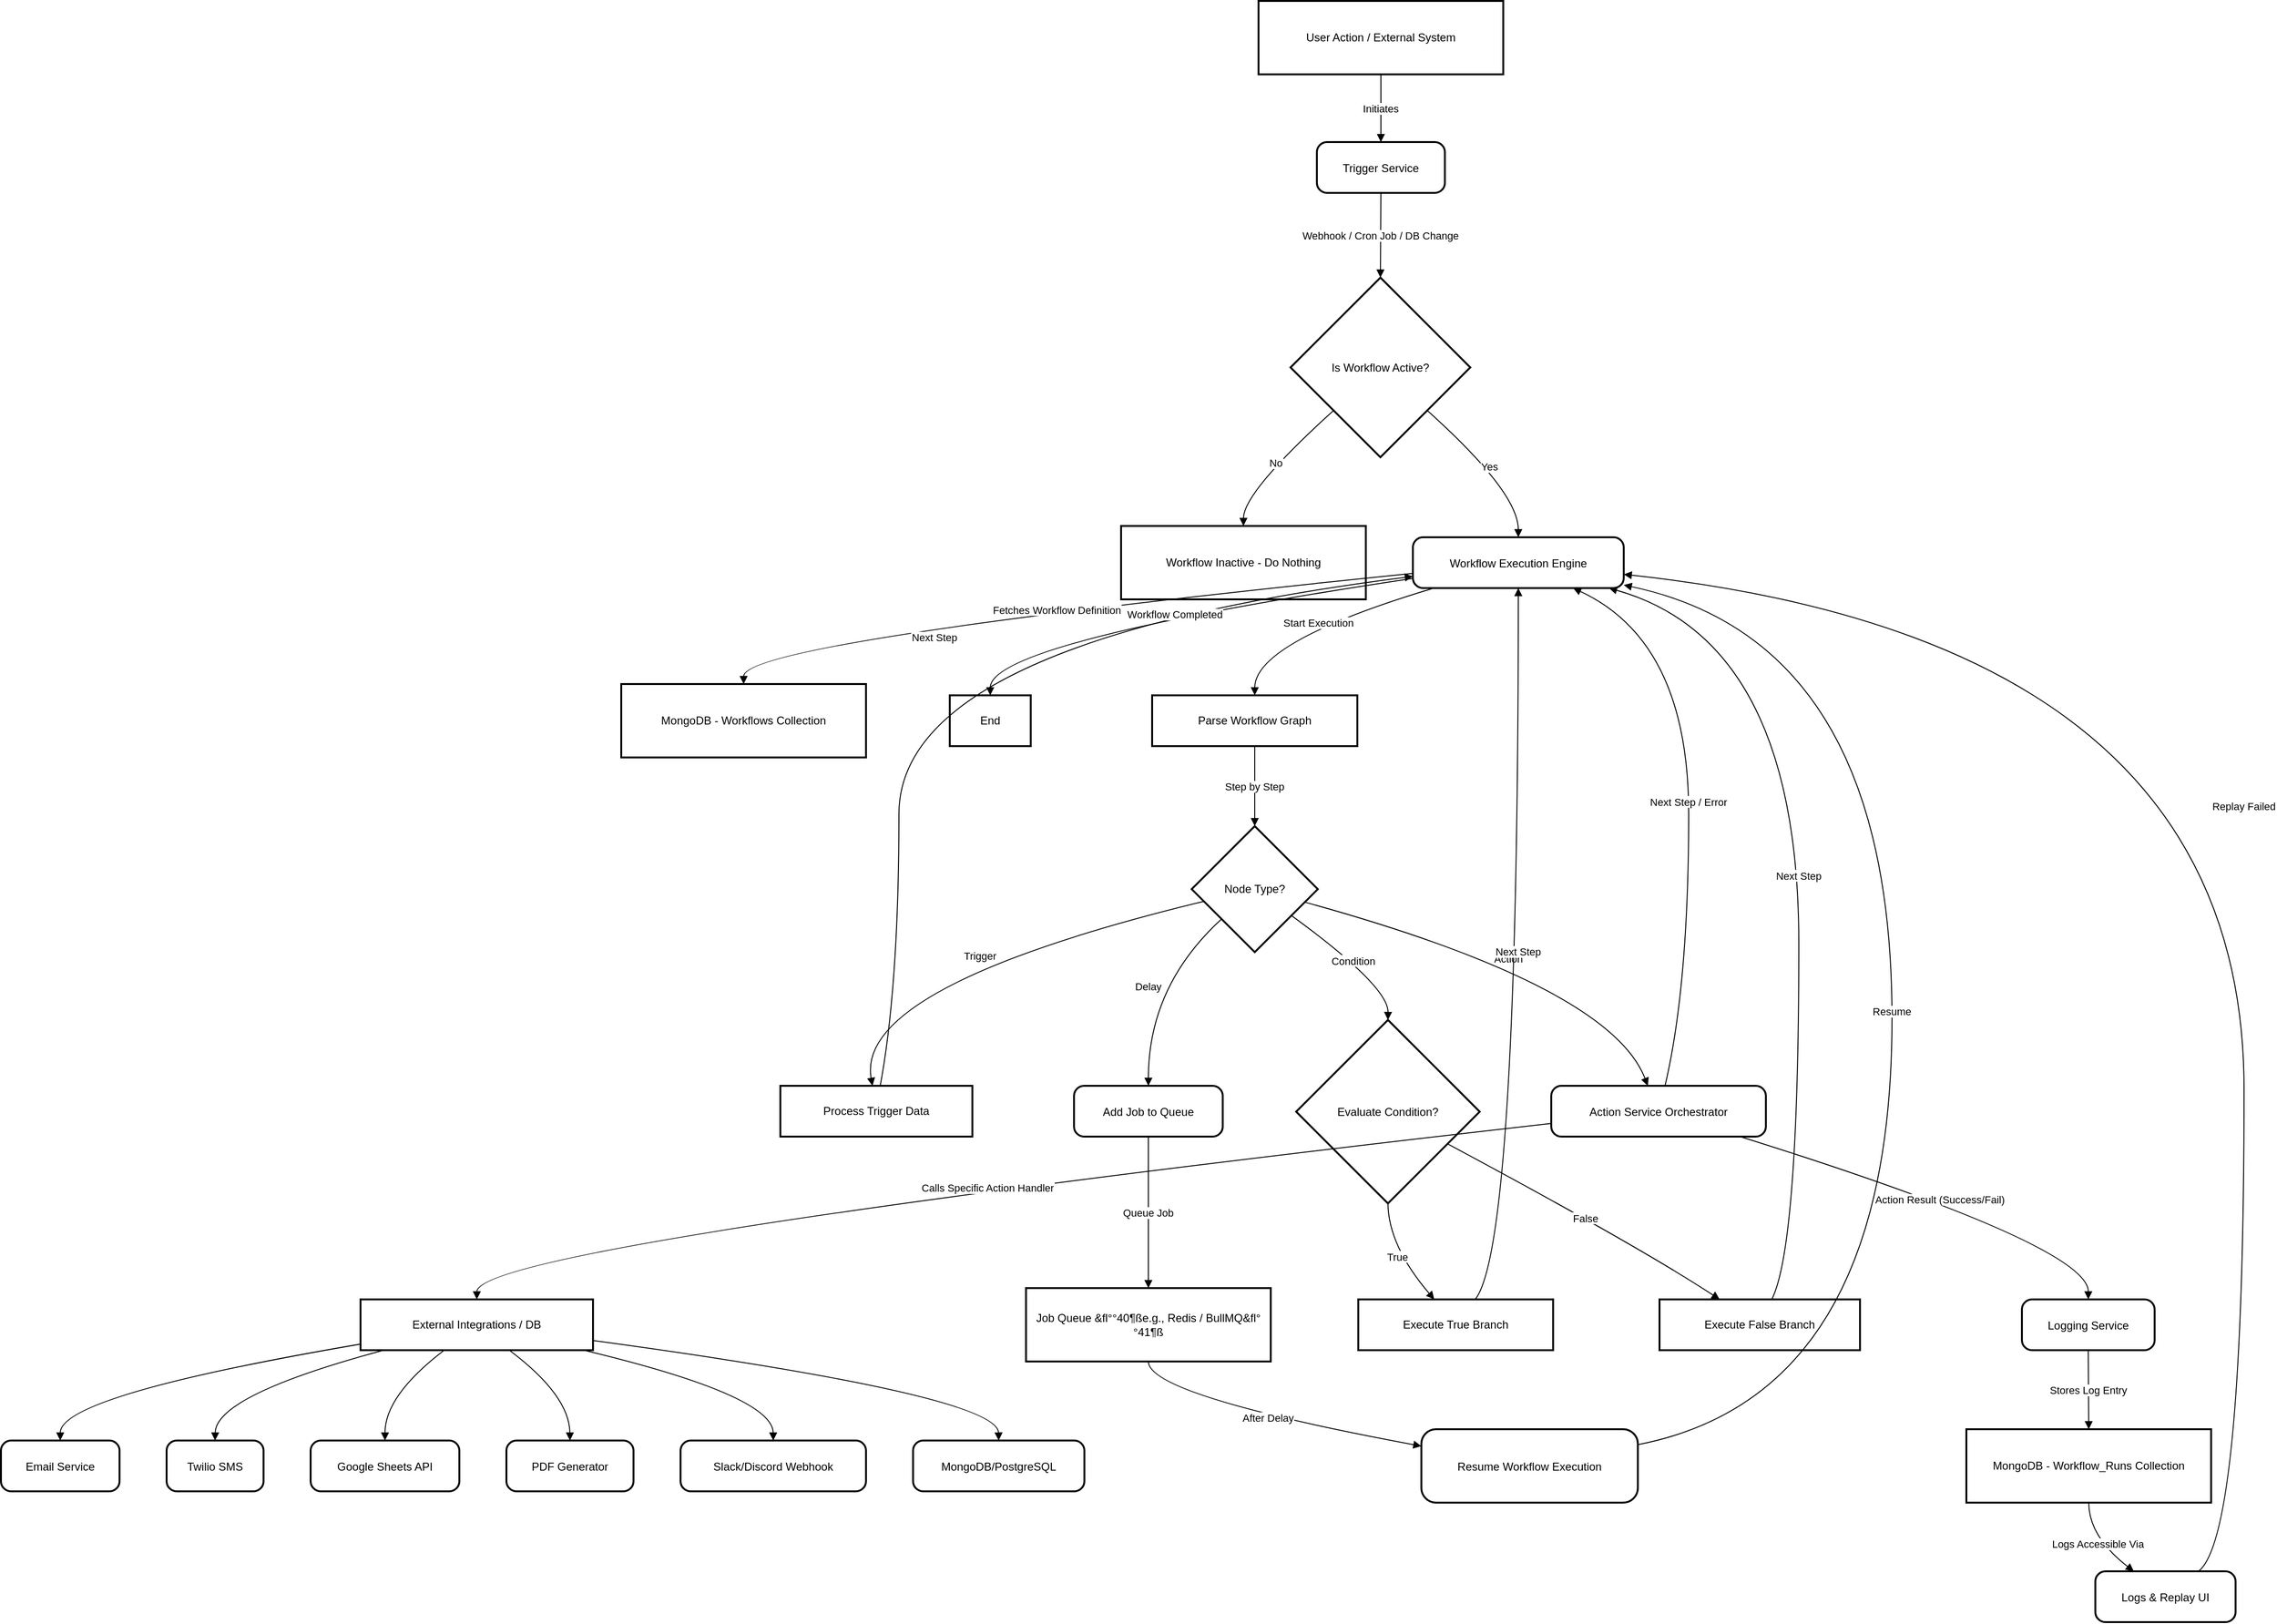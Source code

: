<mxfile version="27.1.6">
  <diagram name="Page-1" id="bHbRlKhIlsj43oE-1NWw">
    <mxGraphModel dx="2977" dy="1506" grid="1" gridSize="10" guides="1" tooltips="1" connect="1" arrows="1" fold="1" page="1" pageScale="1" pageWidth="850" pageHeight="1100" math="0" shadow="0">
      <root>
        <mxCell id="0" />
        <mxCell id="1" parent="0" />
        <mxCell id="c_TrtUdeXuc_WIpKE6Xa-2" value="User Action / External System" style="whiteSpace=wrap;strokeWidth=2;" vertex="1" parent="1">
          <mxGeometry x="1356" y="160" width="260" height="78" as="geometry" />
        </mxCell>
        <mxCell id="c_TrtUdeXuc_WIpKE6Xa-3" value="Trigger Service" style="rounded=1;arcSize=20;strokeWidth=2" vertex="1" parent="1">
          <mxGeometry x="1418" y="310" width="136" height="54" as="geometry" />
        </mxCell>
        <mxCell id="c_TrtUdeXuc_WIpKE6Xa-4" value="Is Workflow Active?" style="rhombus;strokeWidth=2;whiteSpace=wrap;" vertex="1" parent="1">
          <mxGeometry x="1390" y="454" width="191" height="191" as="geometry" />
        </mxCell>
        <mxCell id="c_TrtUdeXuc_WIpKE6Xa-5" value="Workflow Inactive - Do Nothing" style="whiteSpace=wrap;strokeWidth=2;" vertex="1" parent="1">
          <mxGeometry x="1210" y="718" width="260" height="78" as="geometry" />
        </mxCell>
        <mxCell id="c_TrtUdeXuc_WIpKE6Xa-6" value="Workflow Execution Engine" style="rounded=1;arcSize=20;strokeWidth=2" vertex="1" parent="1">
          <mxGeometry x="1520" y="730" width="224" height="54" as="geometry" />
        </mxCell>
        <mxCell id="c_TrtUdeXuc_WIpKE6Xa-7" value="MongoDB - Workflows Collection" style="whiteSpace=wrap;strokeWidth=2;" vertex="1" parent="1">
          <mxGeometry x="679" y="886" width="260" height="78" as="geometry" />
        </mxCell>
        <mxCell id="c_TrtUdeXuc_WIpKE6Xa-8" value="Parse Workflow Graph" style="whiteSpace=wrap;strokeWidth=2;" vertex="1" parent="1">
          <mxGeometry x="1243" y="898" width="218" height="54" as="geometry" />
        </mxCell>
        <mxCell id="c_TrtUdeXuc_WIpKE6Xa-9" value="Node Type?" style="rhombus;strokeWidth=2;whiteSpace=wrap;" vertex="1" parent="1">
          <mxGeometry x="1285" y="1037" width="134" height="134" as="geometry" />
        </mxCell>
        <mxCell id="c_TrtUdeXuc_WIpKE6Xa-10" value="Process Trigger Data" style="whiteSpace=wrap;strokeWidth=2;" vertex="1" parent="1">
          <mxGeometry x="848" y="1313" width="204" height="54" as="geometry" />
        </mxCell>
        <mxCell id="c_TrtUdeXuc_WIpKE6Xa-11" value="Action Service Orchestrator" style="rounded=1;arcSize=20;strokeWidth=2" vertex="1" parent="1">
          <mxGeometry x="1667" y="1313" width="228" height="54" as="geometry" />
        </mxCell>
        <mxCell id="c_TrtUdeXuc_WIpKE6Xa-12" value="External Integrations / DB" style="whiteSpace=wrap;strokeWidth=2;" vertex="1" parent="1">
          <mxGeometry x="402" y="1540" width="247" height="54" as="geometry" />
        </mxCell>
        <mxCell id="c_TrtUdeXuc_WIpKE6Xa-13" value="Email Service" style="rounded=1;arcSize=20;strokeWidth=2" vertex="1" parent="1">
          <mxGeometry x="20" y="1690" width="126" height="54" as="geometry" />
        </mxCell>
        <mxCell id="c_TrtUdeXuc_WIpKE6Xa-14" value="Twilio SMS" style="rounded=1;arcSize=20;strokeWidth=2" vertex="1" parent="1">
          <mxGeometry x="196" y="1690" width="103" height="54" as="geometry" />
        </mxCell>
        <mxCell id="c_TrtUdeXuc_WIpKE6Xa-15" value="Google Sheets API" style="rounded=1;arcSize=20;strokeWidth=2" vertex="1" parent="1">
          <mxGeometry x="349" y="1690" width="158" height="54" as="geometry" />
        </mxCell>
        <mxCell id="c_TrtUdeXuc_WIpKE6Xa-16" value="PDF Generator" style="rounded=1;arcSize=20;strokeWidth=2" vertex="1" parent="1">
          <mxGeometry x="557" y="1690" width="135" height="54" as="geometry" />
        </mxCell>
        <mxCell id="c_TrtUdeXuc_WIpKE6Xa-17" value="Slack/Discord Webhook" style="rounded=1;arcSize=20;strokeWidth=2" vertex="1" parent="1">
          <mxGeometry x="742" y="1690" width="197" height="54" as="geometry" />
        </mxCell>
        <mxCell id="c_TrtUdeXuc_WIpKE6Xa-18" value="MongoDB/PostgreSQL" style="rounded=1;arcSize=20;strokeWidth=2" vertex="1" parent="1">
          <mxGeometry x="989" y="1690" width="182" height="54" as="geometry" />
        </mxCell>
        <mxCell id="c_TrtUdeXuc_WIpKE6Xa-19" value="Logging Service" style="rounded=1;arcSize=20;strokeWidth=2" vertex="1" parent="1">
          <mxGeometry x="2167" y="1540" width="141" height="54" as="geometry" />
        </mxCell>
        <mxCell id="c_TrtUdeXuc_WIpKE6Xa-20" value="Evaluate Condition?" style="rhombus;strokeWidth=2;whiteSpace=wrap;" vertex="1" parent="1">
          <mxGeometry x="1396" y="1243" width="195" height="195" as="geometry" />
        </mxCell>
        <mxCell id="c_TrtUdeXuc_WIpKE6Xa-21" value="Execute True Branch" style="whiteSpace=wrap;strokeWidth=2;" vertex="1" parent="1">
          <mxGeometry x="1462" y="1540" width="207" height="54" as="geometry" />
        </mxCell>
        <mxCell id="c_TrtUdeXuc_WIpKE6Xa-22" value="Execute False Branch" style="whiteSpace=wrap;strokeWidth=2;" vertex="1" parent="1">
          <mxGeometry x="1782" y="1540" width="213" height="54" as="geometry" />
        </mxCell>
        <mxCell id="c_TrtUdeXuc_WIpKE6Xa-23" value="Add Job to Queue" style="rounded=1;arcSize=20;strokeWidth=2" vertex="1" parent="1">
          <mxGeometry x="1160" y="1313" width="158" height="54" as="geometry" />
        </mxCell>
        <mxCell id="c_TrtUdeXuc_WIpKE6Xa-24" value="Job Queue &amp;ﬂ°°40¶ße.g., Redis / BullMQ&amp;ﬂ°°41¶ß" style="whiteSpace=wrap;strokeWidth=2;" vertex="1" parent="1">
          <mxGeometry x="1109" y="1528" width="260" height="78" as="geometry" />
        </mxCell>
        <mxCell id="c_TrtUdeXuc_WIpKE6Xa-25" value="Resume Workflow Execution" style="rounded=1;arcSize=20;strokeWidth=2" vertex="1" parent="1">
          <mxGeometry x="1529" y="1678" width="230" height="78" as="geometry" />
        </mxCell>
        <mxCell id="c_TrtUdeXuc_WIpKE6Xa-26" value="MongoDB - Workflow_Runs Collection" style="whiteSpace=wrap;strokeWidth=2;" vertex="1" parent="1">
          <mxGeometry x="2108" y="1678" width="260" height="78" as="geometry" />
        </mxCell>
        <mxCell id="c_TrtUdeXuc_WIpKE6Xa-27" value="Logs &amp; Replay UI" style="rounded=1;arcSize=20;strokeWidth=2" vertex="1" parent="1">
          <mxGeometry x="2245" y="1829" width="149" height="54" as="geometry" />
        </mxCell>
        <mxCell id="c_TrtUdeXuc_WIpKE6Xa-28" value="End" style="whiteSpace=wrap;strokeWidth=2;" vertex="1" parent="1">
          <mxGeometry x="1028" y="898" width="86" height="54" as="geometry" />
        </mxCell>
        <mxCell id="c_TrtUdeXuc_WIpKE6Xa-29" value="Initiates" style="curved=1;startArrow=none;endArrow=block;exitX=0.5;exitY=1;entryX=0.5;entryY=0.01;rounded=0;" edge="1" parent="1" source="c_TrtUdeXuc_WIpKE6Xa-2" target="c_TrtUdeXuc_WIpKE6Xa-3">
          <mxGeometry relative="1" as="geometry">
            <Array as="points" />
          </mxGeometry>
        </mxCell>
        <mxCell id="c_TrtUdeXuc_WIpKE6Xa-30" value="Webhook / Cron Job / DB Change" style="curved=1;startArrow=none;endArrow=block;exitX=0.5;exitY=1.01;entryX=0.5;entryY=0;rounded=0;" edge="1" parent="1" source="c_TrtUdeXuc_WIpKE6Xa-3" target="c_TrtUdeXuc_WIpKE6Xa-4">
          <mxGeometry relative="1" as="geometry">
            <Array as="points" />
          </mxGeometry>
        </mxCell>
        <mxCell id="c_TrtUdeXuc_WIpKE6Xa-31" value="No" style="curved=1;startArrow=none;endArrow=block;exitX=0;exitY=0.96;entryX=0.5;entryY=0;rounded=0;" edge="1" parent="1" source="c_TrtUdeXuc_WIpKE6Xa-4" target="c_TrtUdeXuc_WIpKE6Xa-5">
          <mxGeometry relative="1" as="geometry">
            <Array as="points">
              <mxPoint x="1340" y="682" />
            </Array>
          </mxGeometry>
        </mxCell>
        <mxCell id="c_TrtUdeXuc_WIpKE6Xa-32" value="Yes" style="curved=1;startArrow=none;endArrow=block;exitX=1;exitY=0.96;entryX=0.5;entryY=0;rounded=0;" edge="1" parent="1" source="c_TrtUdeXuc_WIpKE6Xa-4" target="c_TrtUdeXuc_WIpKE6Xa-6">
          <mxGeometry relative="1" as="geometry">
            <Array as="points">
              <mxPoint x="1632" y="682" />
            </Array>
          </mxGeometry>
        </mxCell>
        <mxCell id="c_TrtUdeXuc_WIpKE6Xa-33" value="Fetches Workflow Definition" style="curved=1;startArrow=none;endArrow=block;exitX=0;exitY=0.71;entryX=0.5;entryY=0;rounded=0;" edge="1" parent="1" source="c_TrtUdeXuc_WIpKE6Xa-6" target="c_TrtUdeXuc_WIpKE6Xa-7">
          <mxGeometry relative="1" as="geometry">
            <Array as="points">
              <mxPoint x="809" y="841" />
            </Array>
          </mxGeometry>
        </mxCell>
        <mxCell id="c_TrtUdeXuc_WIpKE6Xa-34" value="Start Execution" style="curved=1;startArrow=none;endArrow=block;exitX=0.1;exitY=1;entryX=0.5;entryY=0;rounded=0;" edge="1" parent="1" source="c_TrtUdeXuc_WIpKE6Xa-6" target="c_TrtUdeXuc_WIpKE6Xa-8">
          <mxGeometry relative="1" as="geometry">
            <Array as="points">
              <mxPoint x="1352" y="841" />
            </Array>
          </mxGeometry>
        </mxCell>
        <mxCell id="c_TrtUdeXuc_WIpKE6Xa-35" value="Step by Step" style="curved=1;startArrow=none;endArrow=block;exitX=0.5;exitY=1;entryX=0.5;entryY=0;rounded=0;" edge="1" parent="1" source="c_TrtUdeXuc_WIpKE6Xa-8" target="c_TrtUdeXuc_WIpKE6Xa-9">
          <mxGeometry relative="1" as="geometry">
            <Array as="points" />
          </mxGeometry>
        </mxCell>
        <mxCell id="c_TrtUdeXuc_WIpKE6Xa-36" value="Trigger" style="curved=1;startArrow=none;endArrow=block;exitX=0;exitY=0.62;entryX=0.48;entryY=0;rounded=0;" edge="1" parent="1" source="c_TrtUdeXuc_WIpKE6Xa-9" target="c_TrtUdeXuc_WIpKE6Xa-10">
          <mxGeometry relative="1" as="geometry">
            <Array as="points">
              <mxPoint x="927" y="1207" />
            </Array>
          </mxGeometry>
        </mxCell>
        <mxCell id="c_TrtUdeXuc_WIpKE6Xa-37" value="Next Step" style="curved=1;startArrow=none;endArrow=block;exitX=0.52;exitY=0;entryX=0;entryY=0.77;rounded=0;" edge="1" parent="1" source="c_TrtUdeXuc_WIpKE6Xa-10" target="c_TrtUdeXuc_WIpKE6Xa-6">
          <mxGeometry relative="1" as="geometry">
            <Array as="points">
              <mxPoint x="974" y="1207" />
              <mxPoint x="974" y="841" />
            </Array>
          </mxGeometry>
        </mxCell>
        <mxCell id="c_TrtUdeXuc_WIpKE6Xa-38" value="Action" style="curved=1;startArrow=none;endArrow=block;exitX=1;exitY=0.63;entryX=0.45;entryY=0;rounded=0;" edge="1" parent="1" source="c_TrtUdeXuc_WIpKE6Xa-9" target="c_TrtUdeXuc_WIpKE6Xa-11">
          <mxGeometry relative="1" as="geometry">
            <Array as="points">
              <mxPoint x="1729" y="1207" />
            </Array>
          </mxGeometry>
        </mxCell>
        <mxCell id="c_TrtUdeXuc_WIpKE6Xa-39" value="Calls Specific Action Handler" style="curved=1;startArrow=none;endArrow=block;exitX=0;exitY=0.74;entryX=0.5;entryY=0;rounded=0;" edge="1" parent="1" source="c_TrtUdeXuc_WIpKE6Xa-11" target="c_TrtUdeXuc_WIpKE6Xa-12">
          <mxGeometry relative="1" as="geometry">
            <Array as="points">
              <mxPoint x="526" y="1483" />
            </Array>
          </mxGeometry>
        </mxCell>
        <mxCell id="c_TrtUdeXuc_WIpKE6Xa-40" value="" style="curved=1;startArrow=none;endArrow=block;exitX=0;exitY=0.88;entryX=0.5;entryY=0;rounded=0;" edge="1" parent="1" source="c_TrtUdeXuc_WIpKE6Xa-12" target="c_TrtUdeXuc_WIpKE6Xa-13">
          <mxGeometry relative="1" as="geometry">
            <Array as="points">
              <mxPoint x="83" y="1642" />
            </Array>
          </mxGeometry>
        </mxCell>
        <mxCell id="c_TrtUdeXuc_WIpKE6Xa-41" value="" style="curved=1;startArrow=none;endArrow=block;exitX=0.1;exitY=1;entryX=0.5;entryY=0;rounded=0;" edge="1" parent="1" source="c_TrtUdeXuc_WIpKE6Xa-12" target="c_TrtUdeXuc_WIpKE6Xa-14">
          <mxGeometry relative="1" as="geometry">
            <Array as="points">
              <mxPoint x="248" y="1642" />
            </Array>
          </mxGeometry>
        </mxCell>
        <mxCell id="c_TrtUdeXuc_WIpKE6Xa-42" value="" style="curved=1;startArrow=none;endArrow=block;exitX=0.36;exitY=1;entryX=0.5;entryY=0;rounded=0;" edge="1" parent="1" source="c_TrtUdeXuc_WIpKE6Xa-12" target="c_TrtUdeXuc_WIpKE6Xa-15">
          <mxGeometry relative="1" as="geometry">
            <Array as="points">
              <mxPoint x="428" y="1642" />
            </Array>
          </mxGeometry>
        </mxCell>
        <mxCell id="c_TrtUdeXuc_WIpKE6Xa-43" value="" style="curved=1;startArrow=none;endArrow=block;exitX=0.64;exitY=1;entryX=0.5;entryY=0;rounded=0;" edge="1" parent="1" source="c_TrtUdeXuc_WIpKE6Xa-12" target="c_TrtUdeXuc_WIpKE6Xa-16">
          <mxGeometry relative="1" as="geometry">
            <Array as="points">
              <mxPoint x="624" y="1642" />
            </Array>
          </mxGeometry>
        </mxCell>
        <mxCell id="c_TrtUdeXuc_WIpKE6Xa-44" value="" style="curved=1;startArrow=none;endArrow=block;exitX=0.96;exitY=1;entryX=0.5;entryY=0;rounded=0;" edge="1" parent="1" source="c_TrtUdeXuc_WIpKE6Xa-12" target="c_TrtUdeXuc_WIpKE6Xa-17">
          <mxGeometry relative="1" as="geometry">
            <Array as="points">
              <mxPoint x="840" y="1642" />
            </Array>
          </mxGeometry>
        </mxCell>
        <mxCell id="c_TrtUdeXuc_WIpKE6Xa-45" value="" style="curved=1;startArrow=none;endArrow=block;exitX=1;exitY=0.81;entryX=0.5;entryY=0;rounded=0;" edge="1" parent="1" source="c_TrtUdeXuc_WIpKE6Xa-12" target="c_TrtUdeXuc_WIpKE6Xa-18">
          <mxGeometry relative="1" as="geometry">
            <Array as="points">
              <mxPoint x="1079" y="1642" />
            </Array>
          </mxGeometry>
        </mxCell>
        <mxCell id="c_TrtUdeXuc_WIpKE6Xa-46" value="Action Result (Success/Fail)" style="curved=1;startArrow=none;endArrow=block;exitX=0.88;exitY=1;entryX=0.5;entryY=0;rounded=0;" edge="1" parent="1" source="c_TrtUdeXuc_WIpKE6Xa-11" target="c_TrtUdeXuc_WIpKE6Xa-19">
          <mxGeometry relative="1" as="geometry">
            <Array as="points">
              <mxPoint x="2238" y="1483" />
            </Array>
          </mxGeometry>
        </mxCell>
        <mxCell id="c_TrtUdeXuc_WIpKE6Xa-47" value="Next Step / Error" style="curved=1;startArrow=none;endArrow=block;exitX=0.53;exitY=0;entryX=0.76;entryY=1;rounded=0;" edge="1" parent="1" source="c_TrtUdeXuc_WIpKE6Xa-11" target="c_TrtUdeXuc_WIpKE6Xa-6">
          <mxGeometry relative="1" as="geometry">
            <Array as="points">
              <mxPoint x="1813" y="1207" />
              <mxPoint x="1813" y="841" />
            </Array>
          </mxGeometry>
        </mxCell>
        <mxCell id="c_TrtUdeXuc_WIpKE6Xa-48" value="Condition" style="curved=1;startArrow=none;endArrow=block;exitX=1;exitY=0.86;entryX=0.5;entryY=0;rounded=0;" edge="1" parent="1" source="c_TrtUdeXuc_WIpKE6Xa-9" target="c_TrtUdeXuc_WIpKE6Xa-20">
          <mxGeometry relative="1" as="geometry">
            <Array as="points">
              <mxPoint x="1494" y="1207" />
            </Array>
          </mxGeometry>
        </mxCell>
        <mxCell id="c_TrtUdeXuc_WIpKE6Xa-49" value="True" style="curved=1;startArrow=none;endArrow=block;exitX=0.5;exitY=1;entryX=0.39;entryY=0;rounded=0;" edge="1" parent="1" source="c_TrtUdeXuc_WIpKE6Xa-20" target="c_TrtUdeXuc_WIpKE6Xa-21">
          <mxGeometry relative="1" as="geometry">
            <Array as="points">
              <mxPoint x="1494" y="1483" />
            </Array>
          </mxGeometry>
        </mxCell>
        <mxCell id="c_TrtUdeXuc_WIpKE6Xa-50" value="False" style="curved=1;startArrow=none;endArrow=block;exitX=1;exitY=0.77;entryX=0.3;entryY=0;rounded=0;" edge="1" parent="1" source="c_TrtUdeXuc_WIpKE6Xa-20" target="c_TrtUdeXuc_WIpKE6Xa-22">
          <mxGeometry relative="1" as="geometry">
            <Array as="points">
              <mxPoint x="1759" y="1483" />
            </Array>
          </mxGeometry>
        </mxCell>
        <mxCell id="c_TrtUdeXuc_WIpKE6Xa-51" value="Next Step" style="curved=1;startArrow=none;endArrow=block;exitX=0.6;exitY=0;entryX=0.5;entryY=1;rounded=0;" edge="1" parent="1" source="c_TrtUdeXuc_WIpKE6Xa-21" target="c_TrtUdeXuc_WIpKE6Xa-6">
          <mxGeometry relative="1" as="geometry">
            <Array as="points">
              <mxPoint x="1632" y="1483" />
            </Array>
          </mxGeometry>
        </mxCell>
        <mxCell id="c_TrtUdeXuc_WIpKE6Xa-52" value="Next Step" style="curved=1;startArrow=none;endArrow=block;exitX=0.56;exitY=0;entryX=0.93;entryY=1;rounded=0;" edge="1" parent="1" source="c_TrtUdeXuc_WIpKE6Xa-22" target="c_TrtUdeXuc_WIpKE6Xa-6">
          <mxGeometry relative="1" as="geometry">
            <Array as="points">
              <mxPoint x="1930" y="1483" />
              <mxPoint x="1930" y="841" />
            </Array>
          </mxGeometry>
        </mxCell>
        <mxCell id="c_TrtUdeXuc_WIpKE6Xa-53" value="Delay" style="curved=1;startArrow=none;endArrow=block;exitX=0;exitY=0.95;entryX=0.5;entryY=0;rounded=0;" edge="1" parent="1" source="c_TrtUdeXuc_WIpKE6Xa-9" target="c_TrtUdeXuc_WIpKE6Xa-23">
          <mxGeometry relative="1" as="geometry">
            <Array as="points">
              <mxPoint x="1239" y="1207" />
            </Array>
          </mxGeometry>
        </mxCell>
        <mxCell id="c_TrtUdeXuc_WIpKE6Xa-54" value="Queue Job" style="curved=1;startArrow=none;endArrow=block;exitX=0.5;exitY=1;entryX=0.5;entryY=0;rounded=0;" edge="1" parent="1" source="c_TrtUdeXuc_WIpKE6Xa-23" target="c_TrtUdeXuc_WIpKE6Xa-24">
          <mxGeometry relative="1" as="geometry">
            <Array as="points" />
          </mxGeometry>
        </mxCell>
        <mxCell id="c_TrtUdeXuc_WIpKE6Xa-55" value="After Delay" style="curved=1;startArrow=none;endArrow=block;exitX=0.5;exitY=1;entryX=0;entryY=0.23;rounded=0;" edge="1" parent="1" source="c_TrtUdeXuc_WIpKE6Xa-24" target="c_TrtUdeXuc_WIpKE6Xa-25">
          <mxGeometry relative="1" as="geometry">
            <Array as="points">
              <mxPoint x="1239" y="1642" />
            </Array>
          </mxGeometry>
        </mxCell>
        <mxCell id="c_TrtUdeXuc_WIpKE6Xa-56" value="Resume" style="curved=1;startArrow=none;endArrow=block;exitX=1;exitY=0.21;entryX=1;entryY=0.94;rounded=0;" edge="1" parent="1" source="c_TrtUdeXuc_WIpKE6Xa-25" target="c_TrtUdeXuc_WIpKE6Xa-6">
          <mxGeometry relative="1" as="geometry">
            <Array as="points">
              <mxPoint x="2029" y="1642" />
              <mxPoint x="2029" y="841" />
            </Array>
          </mxGeometry>
        </mxCell>
        <mxCell id="c_TrtUdeXuc_WIpKE6Xa-57" value="Stores Log Entry" style="curved=1;startArrow=none;endArrow=block;exitX=0.5;exitY=1;entryX=0.5;entryY=0;rounded=0;" edge="1" parent="1" source="c_TrtUdeXuc_WIpKE6Xa-19" target="c_TrtUdeXuc_WIpKE6Xa-26">
          <mxGeometry relative="1" as="geometry">
            <Array as="points" />
          </mxGeometry>
        </mxCell>
        <mxCell id="c_TrtUdeXuc_WIpKE6Xa-58" value="Logs Accessible Via" style="curved=1;startArrow=none;endArrow=block;exitX=0.5;exitY=1;entryX=0.27;entryY=-0.01;rounded=0;" edge="1" parent="1" source="c_TrtUdeXuc_WIpKE6Xa-26" target="c_TrtUdeXuc_WIpKE6Xa-27">
          <mxGeometry relative="1" as="geometry">
            <Array as="points">
              <mxPoint x="2238" y="1792" />
            </Array>
          </mxGeometry>
        </mxCell>
        <mxCell id="c_TrtUdeXuc_WIpKE6Xa-59" value="Replay Failed" style="curved=1;startArrow=none;endArrow=block;exitX=0.74;exitY=-0.01;entryX=1;entryY=0.73;rounded=0;" edge="1" parent="1" source="c_TrtUdeXuc_WIpKE6Xa-27" target="c_TrtUdeXuc_WIpKE6Xa-6">
          <mxGeometry relative="1" as="geometry">
            <Array as="points">
              <mxPoint x="2403" y="1792" />
              <mxPoint x="2403" y="841" />
            </Array>
          </mxGeometry>
        </mxCell>
        <mxCell id="c_TrtUdeXuc_WIpKE6Xa-60" value="Workflow Completed" style="curved=1;startArrow=none;endArrow=block;exitX=0;exitY=0.81;entryX=0.5;entryY=0;rounded=0;" edge="1" parent="1" source="c_TrtUdeXuc_WIpKE6Xa-6" target="c_TrtUdeXuc_WIpKE6Xa-28">
          <mxGeometry relative="1" as="geometry">
            <Array as="points">
              <mxPoint x="1071" y="841" />
            </Array>
          </mxGeometry>
        </mxCell>
      </root>
    </mxGraphModel>
  </diagram>
</mxfile>
